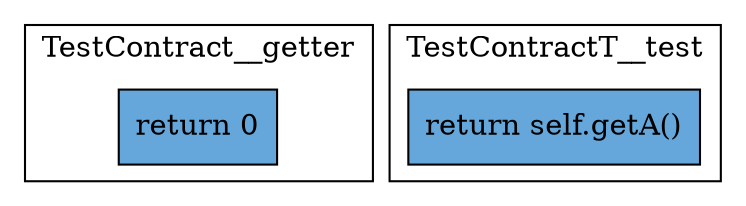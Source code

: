digraph "traits" {
    node [shape=box];
    subgraph "cluster_TestContract__getter" {
        label="TestContract__getter";
        "TestContract__getter_143" [label="return 0",style=filled,fillcolor="#66A7DB"];
    }
    subgraph "cluster_TestContractF__test" {
        label="TestContractF__test";
    }
    subgraph "cluster_TestContractT__test" {
        label="TestContractT__test";
        "TestContractT__test_146" [label="return self.getA()",style=filled,fillcolor="#66A7DB"];
    }
}
